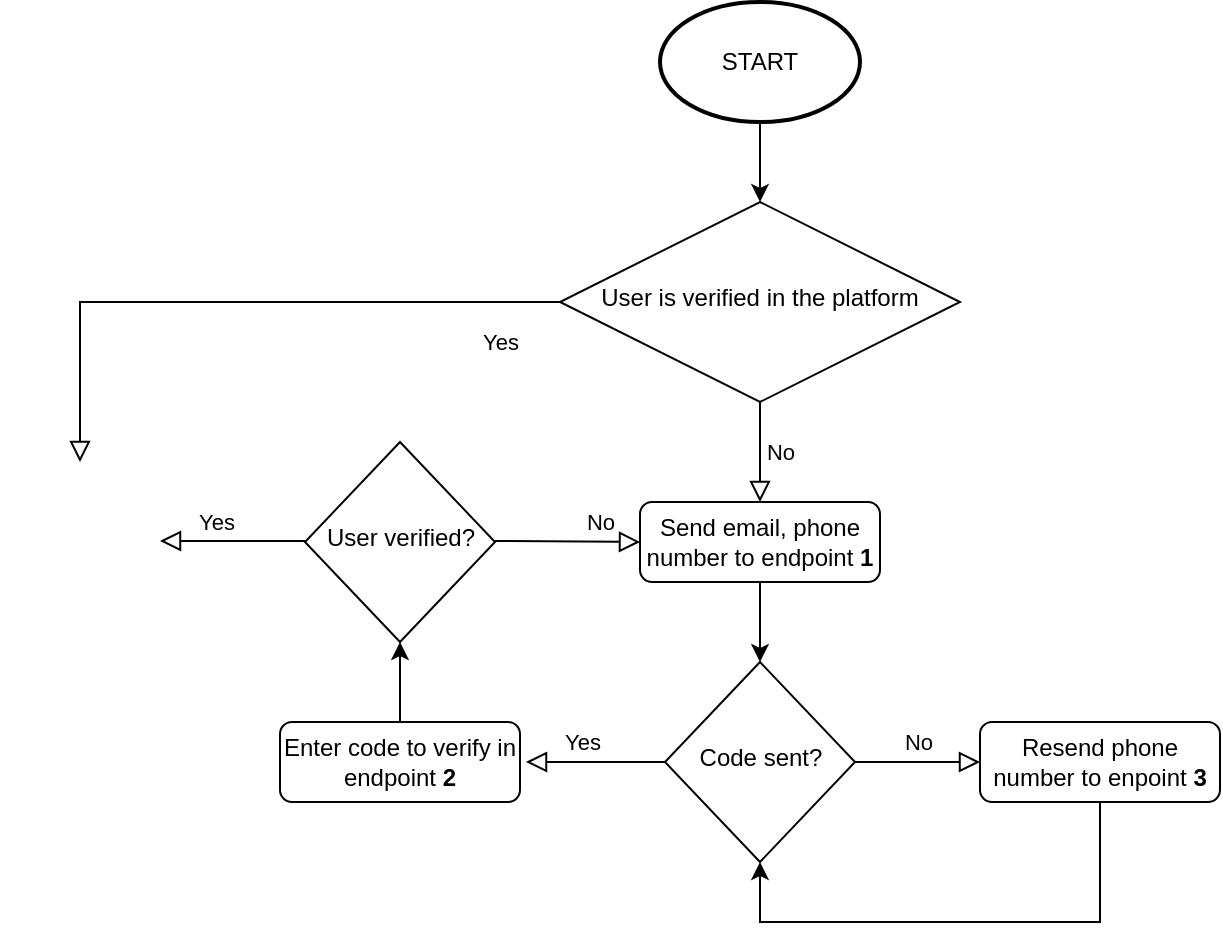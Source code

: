 <mxfile version="13.8.9" type="github">
  <diagram id="C5RBs43oDa-KdzZeNtuy" name="Page-1">
    <mxGraphModel dx="1038" dy="1660" grid="1" gridSize="10" guides="1" tooltips="1" connect="1" arrows="1" fold="1" page="1" pageScale="1" pageWidth="827" pageHeight="1169" math="0" shadow="0">
      <root>
        <mxCell id="WIyWlLk6GJQsqaUBKTNV-0" />
        <mxCell id="WIyWlLk6GJQsqaUBKTNV-1" parent="WIyWlLk6GJQsqaUBKTNV-0" />
        <mxCell id="WIyWlLk6GJQsqaUBKTNV-5" value="No" style="edgeStyle=orthogonalEdgeStyle;rounded=0;html=1;jettySize=auto;orthogonalLoop=1;fontSize=11;endArrow=block;endFill=0;endSize=8;strokeWidth=1;shadow=0;labelBackgroundColor=none;" parent="WIyWlLk6GJQsqaUBKTNV-1" source="WIyWlLk6GJQsqaUBKTNV-6" target="WIyWlLk6GJQsqaUBKTNV-7" edge="1">
          <mxGeometry y="10" relative="1" as="geometry">
            <mxPoint as="offset" />
          </mxGeometry>
        </mxCell>
        <mxCell id="WIyWlLk6GJQsqaUBKTNV-6" value="User is verified in the platform" style="rhombus;whiteSpace=wrap;html=1;shadow=0;fontFamily=Helvetica;fontSize=12;align=center;strokeWidth=1;spacing=6;spacingTop=-4;" parent="WIyWlLk6GJQsqaUBKTNV-1" vertex="1">
          <mxGeometry x="330" y="40" width="200" height="100" as="geometry" />
        </mxCell>
        <mxCell id="wzyA4RGK8JIzYZRt8d7K-3" value="" style="edgeStyle=orthogonalEdgeStyle;rounded=0;orthogonalLoop=1;jettySize=auto;html=1;" edge="1" parent="WIyWlLk6GJQsqaUBKTNV-1" source="WIyWlLk6GJQsqaUBKTNV-7" target="wzyA4RGK8JIzYZRt8d7K-2">
          <mxGeometry relative="1" as="geometry" />
        </mxCell>
        <mxCell id="WIyWlLk6GJQsqaUBKTNV-7" value="Send email, phone number to endpoint &lt;b&gt;1&lt;/b&gt;" style="rounded=1;whiteSpace=wrap;html=1;fontSize=12;glass=0;strokeWidth=1;shadow=0;" parent="WIyWlLk6GJQsqaUBKTNV-1" vertex="1">
          <mxGeometry x="370" y="190" width="120" height="40" as="geometry" />
        </mxCell>
        <mxCell id="wzyA4RGK8JIzYZRt8d7K-1" value="" style="edgeStyle=orthogonalEdgeStyle;rounded=0;orthogonalLoop=1;jettySize=auto;html=1;" edge="1" parent="WIyWlLk6GJQsqaUBKTNV-1" source="wzyA4RGK8JIzYZRt8d7K-0" target="WIyWlLk6GJQsqaUBKTNV-6">
          <mxGeometry relative="1" as="geometry" />
        </mxCell>
        <mxCell id="wzyA4RGK8JIzYZRt8d7K-0" value="START" style="strokeWidth=2;html=1;shape=mxgraph.flowchart.start_1;whiteSpace=wrap;" vertex="1" parent="WIyWlLk6GJQsqaUBKTNV-1">
          <mxGeometry x="380" y="-60" width="100" height="60" as="geometry" />
        </mxCell>
        <mxCell id="wzyA4RGK8JIzYZRt8d7K-2" value="Code sent?" style="rhombus;whiteSpace=wrap;html=1;shadow=0;fontFamily=Helvetica;fontSize=12;align=center;strokeWidth=1;spacing=6;spacingTop=-4;" vertex="1" parent="WIyWlLk6GJQsqaUBKTNV-1">
          <mxGeometry x="382.5" y="270" width="95" height="100" as="geometry" />
        </mxCell>
        <mxCell id="wzyA4RGK8JIzYZRt8d7K-17" style="edgeStyle=orthogonalEdgeStyle;rounded=0;orthogonalLoop=1;jettySize=auto;html=1;entryX=0.5;entryY=1;entryDx=0;entryDy=0;" edge="1" parent="WIyWlLk6GJQsqaUBKTNV-1" source="wzyA4RGK8JIzYZRt8d7K-4" target="wzyA4RGK8JIzYZRt8d7K-2">
          <mxGeometry relative="1" as="geometry">
            <mxPoint x="430" y="380" as="targetPoint" />
            <Array as="points">
              <mxPoint x="600" y="400" />
              <mxPoint x="430" y="400" />
            </Array>
          </mxGeometry>
        </mxCell>
        <mxCell id="wzyA4RGK8JIzYZRt8d7K-4" value="Resend phone number to enpoint &lt;b&gt;3&lt;/b&gt;" style="rounded=1;whiteSpace=wrap;html=1;fontSize=12;glass=0;strokeWidth=1;shadow=0;" vertex="1" parent="WIyWlLk6GJQsqaUBKTNV-1">
          <mxGeometry x="540" y="300" width="120" height="40" as="geometry" />
        </mxCell>
        <mxCell id="wzyA4RGK8JIzYZRt8d7K-21" style="edgeStyle=orthogonalEdgeStyle;rounded=0;orthogonalLoop=1;jettySize=auto;html=1;entryX=0.5;entryY=1;entryDx=0;entryDy=0;" edge="1" parent="WIyWlLk6GJQsqaUBKTNV-1" source="wzyA4RGK8JIzYZRt8d7K-5" target="wzyA4RGK8JIzYZRt8d7K-20">
          <mxGeometry relative="1" as="geometry" />
        </mxCell>
        <mxCell id="wzyA4RGK8JIzYZRt8d7K-5" value="Enter code to verify in endpoint &lt;b&gt;2&lt;/b&gt;" style="rounded=1;whiteSpace=wrap;html=1;fontSize=12;glass=0;strokeWidth=1;shadow=0;" vertex="1" parent="WIyWlLk6GJQsqaUBKTNV-1">
          <mxGeometry x="190" y="300" width="120" height="40" as="geometry" />
        </mxCell>
        <mxCell id="wzyA4RGK8JIzYZRt8d7K-8" value="No" style="edgeStyle=orthogonalEdgeStyle;rounded=0;html=1;jettySize=auto;orthogonalLoop=1;fontSize=11;endArrow=block;endFill=0;endSize=8;strokeWidth=1;shadow=0;labelBackgroundColor=none;" edge="1" parent="WIyWlLk6GJQsqaUBKTNV-1">
          <mxGeometry y="10" relative="1" as="geometry">
            <mxPoint as="offset" />
            <mxPoint x="477.5" y="320" as="sourcePoint" />
            <mxPoint x="540" y="320" as="targetPoint" />
          </mxGeometry>
        </mxCell>
        <mxCell id="wzyA4RGK8JIzYZRt8d7K-18" value="Yes" style="edgeStyle=orthogonalEdgeStyle;rounded=0;html=1;jettySize=auto;orthogonalLoop=1;fontSize=11;endArrow=block;endFill=0;endSize=8;strokeWidth=1;shadow=0;labelBackgroundColor=none;" edge="1" parent="WIyWlLk6GJQsqaUBKTNV-1">
          <mxGeometry x="0.39" y="-10" relative="1" as="geometry">
            <mxPoint as="offset" />
            <mxPoint x="362.5" y="320" as="sourcePoint" />
            <mxPoint x="313" y="320" as="targetPoint" />
            <Array as="points">
              <mxPoint x="382.5" y="319.5" />
              <mxPoint x="382.5" y="319.5" />
            </Array>
          </mxGeometry>
        </mxCell>
        <mxCell id="wzyA4RGK8JIzYZRt8d7K-20" value="User verified?" style="rhombus;whiteSpace=wrap;html=1;shadow=0;fontFamily=Helvetica;fontSize=12;align=center;strokeWidth=1;spacing=6;spacingTop=-4;" vertex="1" parent="WIyWlLk6GJQsqaUBKTNV-1">
          <mxGeometry x="202.5" y="160" width="95" height="100" as="geometry" />
        </mxCell>
        <mxCell id="wzyA4RGK8JIzYZRt8d7K-22" value="No" style="edgeStyle=orthogonalEdgeStyle;rounded=0;html=1;jettySize=auto;orthogonalLoop=1;fontSize=11;endArrow=block;endFill=0;endSize=8;strokeWidth=1;shadow=0;labelBackgroundColor=none;entryX=0;entryY=0.5;entryDx=0;entryDy=0;" edge="1" parent="WIyWlLk6GJQsqaUBKTNV-1" target="WIyWlLk6GJQsqaUBKTNV-7">
          <mxGeometry x="0.453" y="10" relative="1" as="geometry">
            <mxPoint as="offset" />
            <mxPoint x="297.5" y="209.5" as="sourcePoint" />
            <mxPoint x="350" y="210" as="targetPoint" />
            <Array as="points" />
          </mxGeometry>
        </mxCell>
        <mxCell id="wzyA4RGK8JIzYZRt8d7K-24" value="Yes" style="edgeStyle=orthogonalEdgeStyle;rounded=0;html=1;jettySize=auto;orthogonalLoop=1;fontSize=11;endArrow=block;endFill=0;endSize=8;strokeWidth=1;shadow=0;labelBackgroundColor=none;" edge="1" parent="WIyWlLk6GJQsqaUBKTNV-1" target="wzyA4RGK8JIzYZRt8d7K-25">
          <mxGeometry x="0.39" y="-10" relative="1" as="geometry">
            <mxPoint as="offset" />
            <mxPoint x="182.5" y="209.5" as="sourcePoint" />
            <mxPoint x="133" y="209.5" as="targetPoint" />
            <Array as="points">
              <mxPoint x="202.5" y="209" />
              <mxPoint x="202.5" y="209" />
            </Array>
          </mxGeometry>
        </mxCell>
        <mxCell id="wzyA4RGK8JIzYZRt8d7K-25" value="" style="shape=image;html=1;verticalAlign=top;verticalLabelPosition=bottom;labelBackgroundColor=#ffffff;imageAspect=0;aspect=fixed;image=https://cdn0.iconfinder.com/data/icons/essentials-9/128/_Tick-128.png" vertex="1" parent="WIyWlLk6GJQsqaUBKTNV-1">
          <mxGeometry x="50" y="170" width="80" height="80" as="geometry" />
        </mxCell>
        <mxCell id="wzyA4RGK8JIzYZRt8d7K-27" value="Yes" style="edgeStyle=orthogonalEdgeStyle;rounded=0;html=1;jettySize=auto;orthogonalLoop=1;fontSize=11;endArrow=block;endFill=0;endSize=8;strokeWidth=1;shadow=0;labelBackgroundColor=none;entryX=0.5;entryY=0;entryDx=0;entryDy=0;exitX=0;exitY=0.5;exitDx=0;exitDy=0;" edge="1" parent="WIyWlLk6GJQsqaUBKTNV-1" source="WIyWlLk6GJQsqaUBKTNV-6" target="wzyA4RGK8JIzYZRt8d7K-25">
          <mxGeometry x="0.625" y="210" relative="1" as="geometry">
            <mxPoint as="offset" />
            <mxPoint x="213.75" y="39.5" as="sourcePoint" />
            <mxPoint x="286.25" y="40" as="targetPoint" />
            <Array as="points" />
          </mxGeometry>
        </mxCell>
      </root>
    </mxGraphModel>
  </diagram>
</mxfile>
